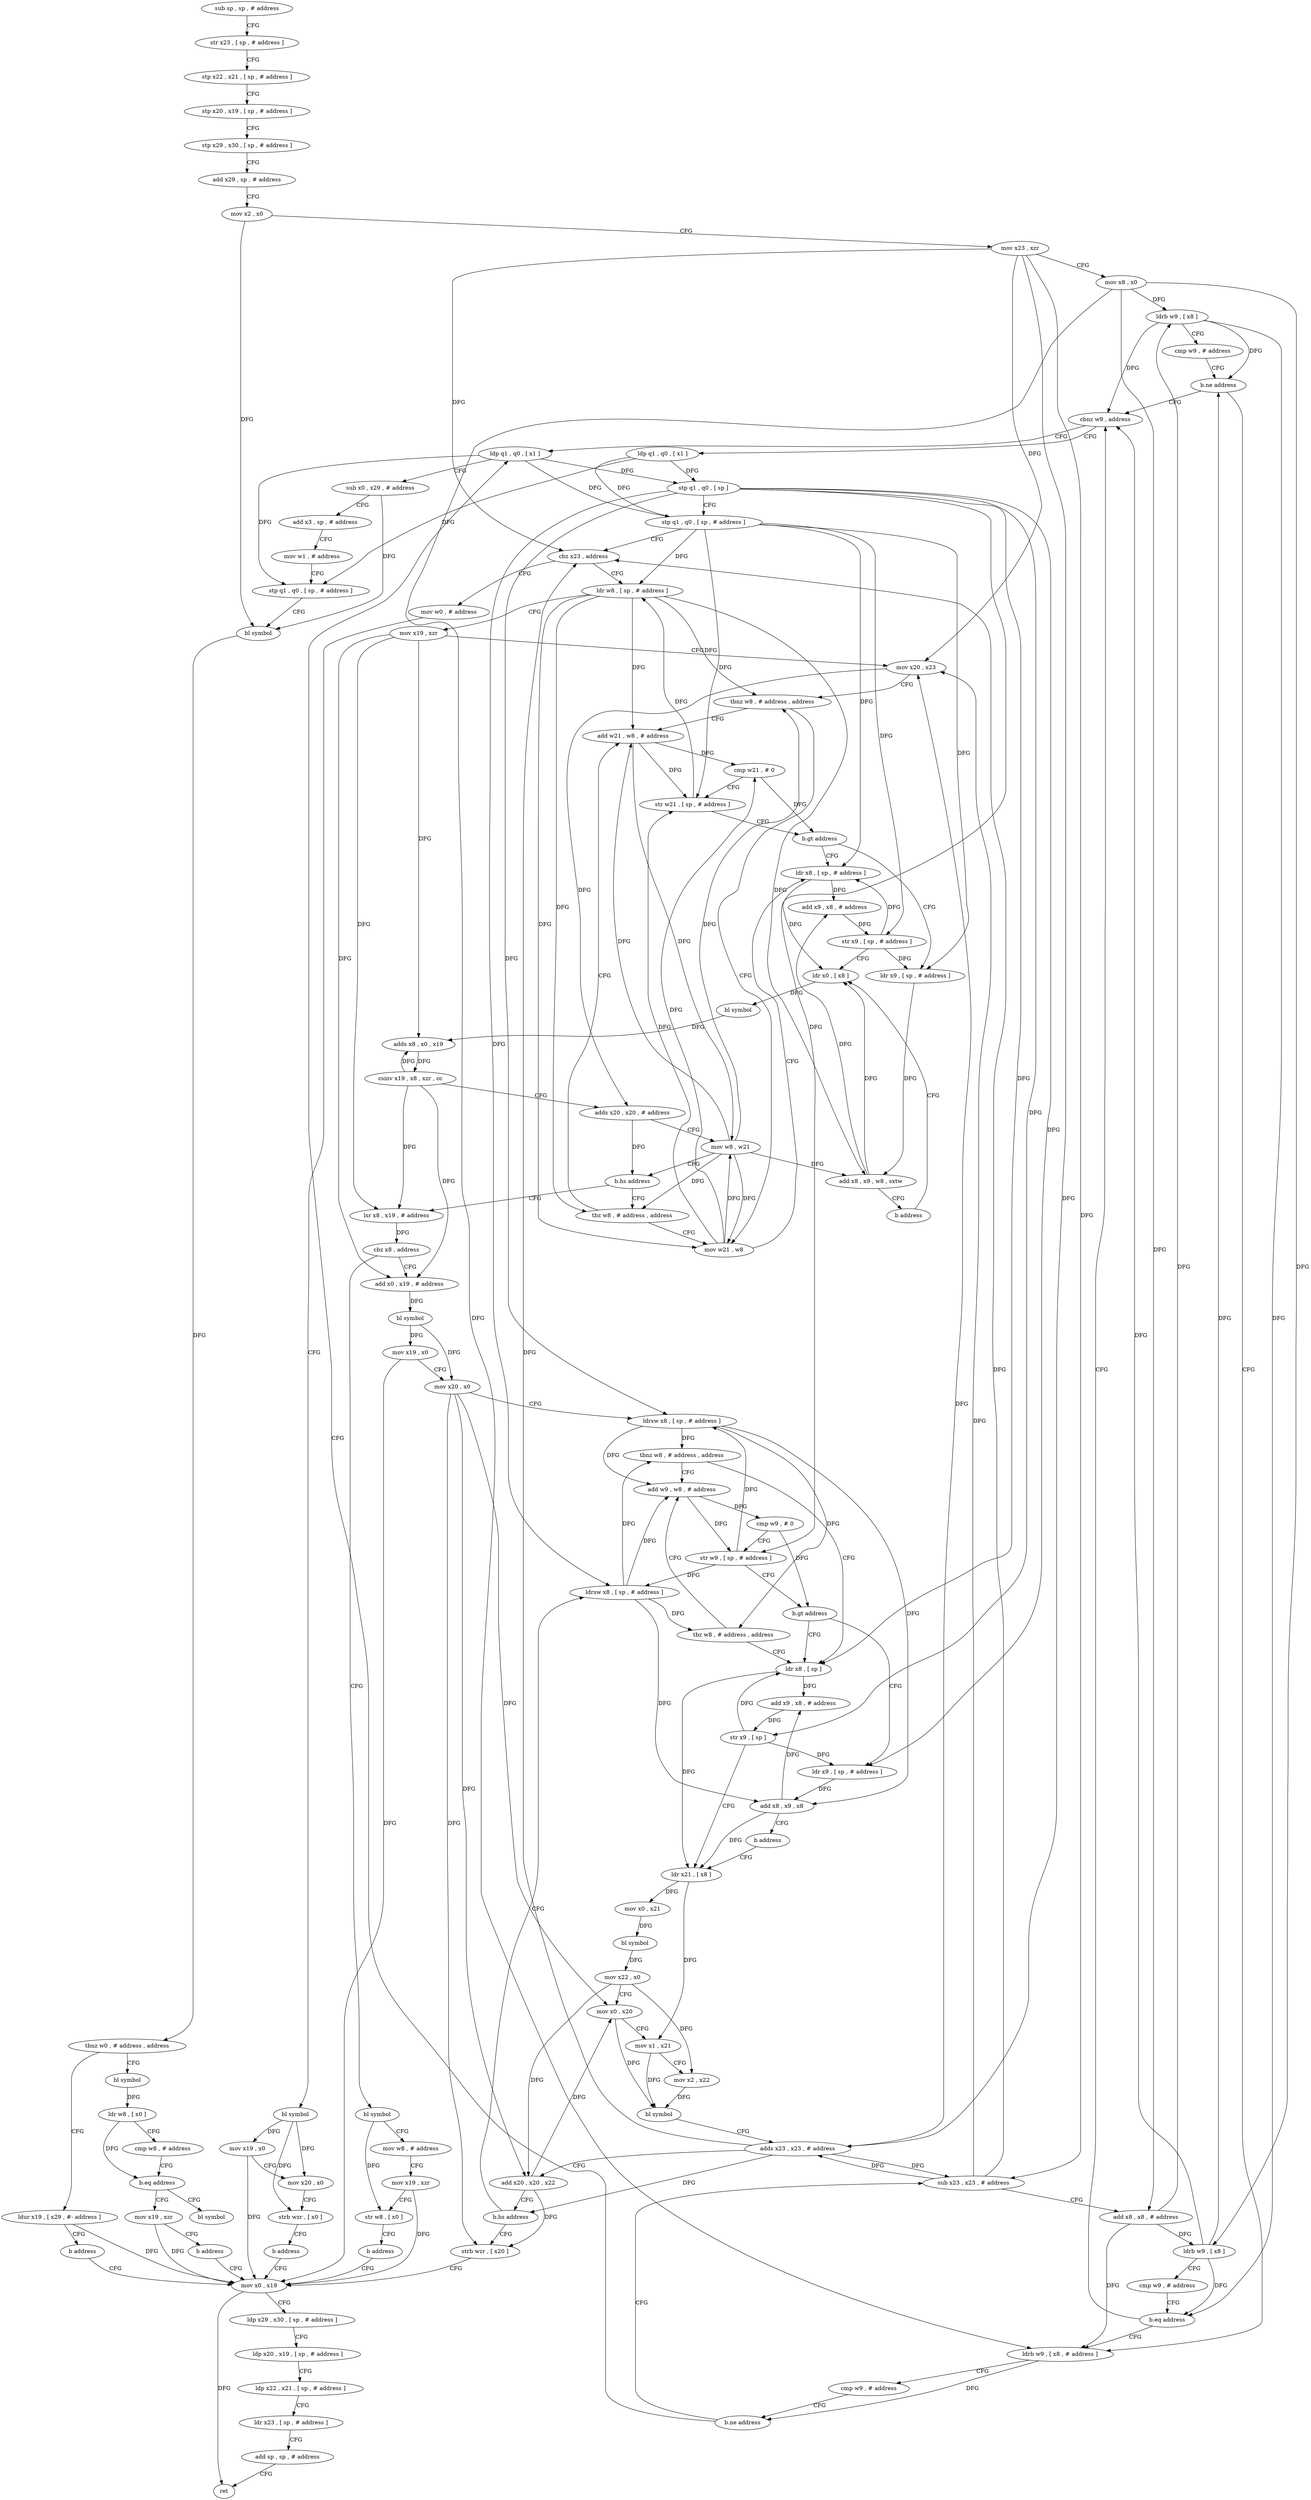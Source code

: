 digraph "func" {
"4218724" [label = "sub sp , sp , # address" ]
"4218728" [label = "str x23 , [ sp , # address ]" ]
"4218732" [label = "stp x22 , x21 , [ sp , # address ]" ]
"4218736" [label = "stp x20 , x19 , [ sp , # address ]" ]
"4218740" [label = "stp x29 , x30 , [ sp , # address ]" ]
"4218744" [label = "add x29 , sp , # address" ]
"4218748" [label = "mov x2 , x0" ]
"4218752" [label = "mov x23 , xzr" ]
"4218756" [label = "mov x8 , x0" ]
"4218760" [label = "ldrb w9 , [ x8 ]" ]
"4218764" [label = "cmp w9 , # address" ]
"4218768" [label = "b.ne address" ]
"4218804" [label = "cbnz w9 , address" ]
"4218772" [label = "ldrb w9 , [ x8 , # address ]" ]
"4218916" [label = "ldp q1 , q0 , [ x1 ]" ]
"4218808" [label = "ldp q1 , q0 , [ x1 ]" ]
"4218776" [label = "cmp w9 , # address" ]
"4218780" [label = "b.ne address" ]
"4218784" [label = "sub x23 , x23 , # address" ]
"4218920" [label = "sub x0 , x29 , # address" ]
"4218924" [label = "add x3 , sp , # address" ]
"4218928" [label = "mov w1 , # address" ]
"4218932" [label = "stp q1 , q0 , [ sp , # address ]" ]
"4218936" [label = "bl symbol" ]
"4218940" [label = "tbnz w0 , # address , address" ]
"4218952" [label = "bl symbol" ]
"4218944" [label = "ldur x19 , [ x29 , #- address ]" ]
"4218812" [label = "stp q1 , q0 , [ sp ]" ]
"4218816" [label = "stp q1 , q0 , [ sp , # address ]" ]
"4218820" [label = "cbz x23 , address" ]
"4219004" [label = "mov w0 , # address" ]
"4218824" [label = "ldr w8 , [ sp , # address ]" ]
"4218788" [label = "add x8 , x8 , # address" ]
"4218792" [label = "ldrb w9 , [ x8 ]" ]
"4218796" [label = "cmp w9 , # address" ]
"4218800" [label = "b.eq address" ]
"4218956" [label = "ldr w8 , [ x0 ]" ]
"4218960" [label = "cmp w8 , # address" ]
"4218964" [label = "b.eq address" ]
"4219176" [label = "bl symbol" ]
"4218968" [label = "mov x19 , xzr" ]
"4218948" [label = "b address" ]
"4219148" [label = "mov x0 , x19" ]
"4219008" [label = "bl symbol" ]
"4219012" [label = "mov x19 , x0" ]
"4219016" [label = "mov x20 , x0" ]
"4219020" [label = "strb wzr , [ x0 ]" ]
"4219024" [label = "b address" ]
"4218828" [label = "mov x19 , xzr" ]
"4218832" [label = "mov x20 , x23" ]
"4218836" [label = "tbnz w8 , # address , address" ]
"4218888" [label = "add w21 , w8 , # address" ]
"4218840" [label = "mov w21 , w8" ]
"4218972" [label = "b address" ]
"4219152" [label = "ldp x29 , x30 , [ sp , # address ]" ]
"4219156" [label = "ldp x20 , x19 , [ sp , # address ]" ]
"4219160" [label = "ldp x22 , x21 , [ sp , # address ]" ]
"4219164" [label = "ldr x23 , [ sp , # address ]" ]
"4219168" [label = "add sp , sp , # address" ]
"4219172" [label = "ret" ]
"4218892" [label = "cmp w21 , # 0" ]
"4218896" [label = "str w21 , [ sp , # address ]" ]
"4218900" [label = "b.gt address" ]
"4218844" [label = "ldr x8 , [ sp , # address ]" ]
"4218904" [label = "ldr x9 , [ sp , # address ]" ]
"4218848" [label = "add x9 , x8 , # address" ]
"4218852" [label = "str x9 , [ sp , # address ]" ]
"4218856" [label = "ldr x0 , [ x8 ]" ]
"4218908" [label = "add x8 , x9 , w8 , sxtw" ]
"4218912" [label = "b address" ]
"4218976" [label = "lsr x8 , x19 , # address" ]
"4218980" [label = "cbz x8 , address" ]
"4219028" [label = "add x0 , x19 , # address" ]
"4218984" [label = "bl symbol" ]
"4218884" [label = "tbz w8 , # address , address" ]
"4218860" [label = "bl symbol" ]
"4218864" [label = "adds x8 , x0 , x19" ]
"4218868" [label = "csinv x19 , x8 , xzr , cc" ]
"4218872" [label = "adds x20 , x20 , # address" ]
"4218876" [label = "mov w8 , w21" ]
"4218880" [label = "b.hs address" ]
"4219032" [label = "bl symbol" ]
"4219036" [label = "mov x19 , x0" ]
"4219040" [label = "mov x20 , x0" ]
"4219044" [label = "ldrsw x8 , [ sp , # address ]" ]
"4219048" [label = "tbnz w8 , # address , address" ]
"4219116" [label = "add w9 , w8 , # address" ]
"4219052" [label = "ldr x8 , [ sp ]" ]
"4218988" [label = "mov w8 , # address" ]
"4218992" [label = "mov x19 , xzr" ]
"4218996" [label = "str w8 , [ x0 ]" ]
"4219000" [label = "b address" ]
"4219120" [label = "cmp w9 , # 0" ]
"4219124" [label = "str w9 , [ sp , # address ]" ]
"4219128" [label = "b.gt address" ]
"4219132" [label = "ldr x9 , [ sp , # address ]" ]
"4219056" [label = "add x9 , x8 , # address" ]
"4219060" [label = "str x9 , [ sp ]" ]
"4219064" [label = "ldr x21 , [ x8 ]" ]
"4219136" [label = "add x8 , x9 , x8" ]
"4219140" [label = "b address" ]
"4219144" [label = "strb wzr , [ x20 ]" ]
"4219108" [label = "ldrsw x8 , [ sp , # address ]" ]
"4219112" [label = "tbz w8 , # address , address" ]
"4219068" [label = "mov x0 , x21" ]
"4219072" [label = "bl symbol" ]
"4219076" [label = "mov x22 , x0" ]
"4219080" [label = "mov x0 , x20" ]
"4219084" [label = "mov x1 , x21" ]
"4219088" [label = "mov x2 , x22" ]
"4219092" [label = "bl symbol" ]
"4219096" [label = "adds x23 , x23 , # address" ]
"4219100" [label = "add x20 , x20 , x22" ]
"4219104" [label = "b.hs address" ]
"4218724" -> "4218728" [ label = "CFG" ]
"4218728" -> "4218732" [ label = "CFG" ]
"4218732" -> "4218736" [ label = "CFG" ]
"4218736" -> "4218740" [ label = "CFG" ]
"4218740" -> "4218744" [ label = "CFG" ]
"4218744" -> "4218748" [ label = "CFG" ]
"4218748" -> "4218752" [ label = "CFG" ]
"4218748" -> "4218936" [ label = "DFG" ]
"4218752" -> "4218756" [ label = "CFG" ]
"4218752" -> "4218820" [ label = "DFG" ]
"4218752" -> "4218784" [ label = "DFG" ]
"4218752" -> "4218832" [ label = "DFG" ]
"4218752" -> "4219096" [ label = "DFG" ]
"4218756" -> "4218760" [ label = "DFG" ]
"4218756" -> "4218772" [ label = "DFG" ]
"4218756" -> "4218788" [ label = "DFG" ]
"4218756" -> "4218792" [ label = "DFG" ]
"4218760" -> "4218764" [ label = "CFG" ]
"4218760" -> "4218768" [ label = "DFG" ]
"4218760" -> "4218804" [ label = "DFG" ]
"4218760" -> "4218800" [ label = "DFG" ]
"4218764" -> "4218768" [ label = "CFG" ]
"4218768" -> "4218804" [ label = "CFG" ]
"4218768" -> "4218772" [ label = "CFG" ]
"4218804" -> "4218916" [ label = "CFG" ]
"4218804" -> "4218808" [ label = "CFG" ]
"4218772" -> "4218776" [ label = "CFG" ]
"4218772" -> "4218780" [ label = "DFG" ]
"4218916" -> "4218920" [ label = "CFG" ]
"4218916" -> "4218932" [ label = "DFG" ]
"4218916" -> "4218812" [ label = "DFG" ]
"4218916" -> "4218816" [ label = "DFG" ]
"4218808" -> "4218812" [ label = "DFG" ]
"4218808" -> "4218932" [ label = "DFG" ]
"4218808" -> "4218816" [ label = "DFG" ]
"4218776" -> "4218780" [ label = "CFG" ]
"4218780" -> "4218916" [ label = "CFG" ]
"4218780" -> "4218784" [ label = "CFG" ]
"4218784" -> "4218788" [ label = "CFG" ]
"4218784" -> "4218820" [ label = "DFG" ]
"4218784" -> "4218832" [ label = "DFG" ]
"4218784" -> "4219096" [ label = "DFG" ]
"4218920" -> "4218924" [ label = "CFG" ]
"4218920" -> "4218936" [ label = "DFG" ]
"4218924" -> "4218928" [ label = "CFG" ]
"4218928" -> "4218932" [ label = "CFG" ]
"4218932" -> "4218936" [ label = "CFG" ]
"4218936" -> "4218940" [ label = "DFG" ]
"4218940" -> "4218952" [ label = "CFG" ]
"4218940" -> "4218944" [ label = "CFG" ]
"4218952" -> "4218956" [ label = "DFG" ]
"4218944" -> "4218948" [ label = "CFG" ]
"4218944" -> "4219148" [ label = "DFG" ]
"4218812" -> "4218816" [ label = "CFG" ]
"4218812" -> "4219052" [ label = "DFG" ]
"4218812" -> "4219060" [ label = "DFG" ]
"4218812" -> "4219132" [ label = "DFG" ]
"4218812" -> "4219044" [ label = "DFG" ]
"4218812" -> "4219124" [ label = "DFG" ]
"4218812" -> "4219108" [ label = "DFG" ]
"4218816" -> "4218820" [ label = "CFG" ]
"4218816" -> "4218844" [ label = "DFG" ]
"4218816" -> "4218852" [ label = "DFG" ]
"4218816" -> "4218904" [ label = "DFG" ]
"4218816" -> "4218824" [ label = "DFG" ]
"4218816" -> "4218896" [ label = "DFG" ]
"4218820" -> "4219004" [ label = "CFG" ]
"4218820" -> "4218824" [ label = "CFG" ]
"4219004" -> "4219008" [ label = "CFG" ]
"4218824" -> "4218828" [ label = "CFG" ]
"4218824" -> "4218836" [ label = "DFG" ]
"4218824" -> "4218888" [ label = "DFG" ]
"4218824" -> "4218840" [ label = "DFG" ]
"4218824" -> "4218908" [ label = "DFG" ]
"4218824" -> "4218884" [ label = "DFG" ]
"4218788" -> "4218792" [ label = "DFG" ]
"4218788" -> "4218760" [ label = "DFG" ]
"4218788" -> "4218772" [ label = "DFG" ]
"4218792" -> "4218796" [ label = "CFG" ]
"4218792" -> "4218768" [ label = "DFG" ]
"4218792" -> "4218804" [ label = "DFG" ]
"4218792" -> "4218800" [ label = "DFG" ]
"4218796" -> "4218800" [ label = "CFG" ]
"4218800" -> "4218772" [ label = "CFG" ]
"4218800" -> "4218804" [ label = "CFG" ]
"4218956" -> "4218960" [ label = "CFG" ]
"4218956" -> "4218964" [ label = "DFG" ]
"4218960" -> "4218964" [ label = "CFG" ]
"4218964" -> "4219176" [ label = "CFG" ]
"4218964" -> "4218968" [ label = "CFG" ]
"4218968" -> "4218972" [ label = "CFG" ]
"4218968" -> "4219148" [ label = "DFG" ]
"4218948" -> "4219148" [ label = "CFG" ]
"4219148" -> "4219152" [ label = "CFG" ]
"4219148" -> "4219172" [ label = "DFG" ]
"4219008" -> "4219012" [ label = "DFG" ]
"4219008" -> "4219016" [ label = "DFG" ]
"4219008" -> "4219020" [ label = "DFG" ]
"4219012" -> "4219016" [ label = "CFG" ]
"4219012" -> "4219148" [ label = "DFG" ]
"4219016" -> "4219020" [ label = "CFG" ]
"4219020" -> "4219024" [ label = "CFG" ]
"4219024" -> "4219148" [ label = "CFG" ]
"4218828" -> "4218832" [ label = "CFG" ]
"4218828" -> "4218864" [ label = "DFG" ]
"4218828" -> "4218976" [ label = "DFG" ]
"4218828" -> "4219028" [ label = "DFG" ]
"4218832" -> "4218836" [ label = "CFG" ]
"4218832" -> "4218872" [ label = "DFG" ]
"4218836" -> "4218888" [ label = "CFG" ]
"4218836" -> "4218840" [ label = "CFG" ]
"4218888" -> "4218892" [ label = "DFG" ]
"4218888" -> "4218896" [ label = "DFG" ]
"4218888" -> "4218876" [ label = "DFG" ]
"4218840" -> "4218844" [ label = "CFG" ]
"4218840" -> "4218892" [ label = "DFG" ]
"4218840" -> "4218896" [ label = "DFG" ]
"4218840" -> "4218876" [ label = "DFG" ]
"4218972" -> "4219148" [ label = "CFG" ]
"4219152" -> "4219156" [ label = "CFG" ]
"4219156" -> "4219160" [ label = "CFG" ]
"4219160" -> "4219164" [ label = "CFG" ]
"4219164" -> "4219168" [ label = "CFG" ]
"4219168" -> "4219172" [ label = "CFG" ]
"4218892" -> "4218896" [ label = "CFG" ]
"4218892" -> "4218900" [ label = "DFG" ]
"4218896" -> "4218900" [ label = "CFG" ]
"4218896" -> "4218824" [ label = "DFG" ]
"4218900" -> "4218844" [ label = "CFG" ]
"4218900" -> "4218904" [ label = "CFG" ]
"4218844" -> "4218848" [ label = "DFG" ]
"4218844" -> "4218856" [ label = "DFG" ]
"4218904" -> "4218908" [ label = "DFG" ]
"4218848" -> "4218852" [ label = "DFG" ]
"4218852" -> "4218856" [ label = "CFG" ]
"4218852" -> "4218844" [ label = "DFG" ]
"4218852" -> "4218904" [ label = "DFG" ]
"4218856" -> "4218860" [ label = "DFG" ]
"4218908" -> "4218912" [ label = "CFG" ]
"4218908" -> "4218848" [ label = "DFG" ]
"4218908" -> "4218856" [ label = "DFG" ]
"4218912" -> "4218856" [ label = "CFG" ]
"4218976" -> "4218980" [ label = "DFG" ]
"4218980" -> "4219028" [ label = "CFG" ]
"4218980" -> "4218984" [ label = "CFG" ]
"4219028" -> "4219032" [ label = "DFG" ]
"4218984" -> "4218988" [ label = "CFG" ]
"4218984" -> "4218996" [ label = "DFG" ]
"4218884" -> "4218840" [ label = "CFG" ]
"4218884" -> "4218888" [ label = "CFG" ]
"4218860" -> "4218864" [ label = "DFG" ]
"4218864" -> "4218868" [ label = "DFG" ]
"4218868" -> "4218872" [ label = "CFG" ]
"4218868" -> "4218864" [ label = "DFG" ]
"4218868" -> "4218976" [ label = "DFG" ]
"4218868" -> "4219028" [ label = "DFG" ]
"4218872" -> "4218876" [ label = "CFG" ]
"4218872" -> "4218880" [ label = "DFG" ]
"4218876" -> "4218880" [ label = "CFG" ]
"4218876" -> "4218836" [ label = "DFG" ]
"4218876" -> "4218888" [ label = "DFG" ]
"4218876" -> "4218840" [ label = "DFG" ]
"4218876" -> "4218908" [ label = "DFG" ]
"4218876" -> "4218884" [ label = "DFG" ]
"4218880" -> "4218976" [ label = "CFG" ]
"4218880" -> "4218884" [ label = "CFG" ]
"4219032" -> "4219036" [ label = "DFG" ]
"4219032" -> "4219040" [ label = "DFG" ]
"4219036" -> "4219040" [ label = "CFG" ]
"4219036" -> "4219148" [ label = "DFG" ]
"4219040" -> "4219044" [ label = "CFG" ]
"4219040" -> "4219080" [ label = "DFG" ]
"4219040" -> "4219100" [ label = "DFG" ]
"4219040" -> "4219144" [ label = "DFG" ]
"4219044" -> "4219048" [ label = "DFG" ]
"4219044" -> "4219116" [ label = "DFG" ]
"4219044" -> "4219136" [ label = "DFG" ]
"4219044" -> "4219112" [ label = "DFG" ]
"4219048" -> "4219116" [ label = "CFG" ]
"4219048" -> "4219052" [ label = "CFG" ]
"4219116" -> "4219120" [ label = "DFG" ]
"4219116" -> "4219124" [ label = "DFG" ]
"4219052" -> "4219056" [ label = "DFG" ]
"4219052" -> "4219064" [ label = "DFG" ]
"4218988" -> "4218992" [ label = "CFG" ]
"4218992" -> "4218996" [ label = "CFG" ]
"4218992" -> "4219148" [ label = "DFG" ]
"4218996" -> "4219000" [ label = "CFG" ]
"4219000" -> "4219148" [ label = "CFG" ]
"4219120" -> "4219124" [ label = "CFG" ]
"4219120" -> "4219128" [ label = "DFG" ]
"4219124" -> "4219128" [ label = "CFG" ]
"4219124" -> "4219044" [ label = "DFG" ]
"4219124" -> "4219108" [ label = "DFG" ]
"4219128" -> "4219052" [ label = "CFG" ]
"4219128" -> "4219132" [ label = "CFG" ]
"4219132" -> "4219136" [ label = "DFG" ]
"4219056" -> "4219060" [ label = "DFG" ]
"4219060" -> "4219064" [ label = "CFG" ]
"4219060" -> "4219052" [ label = "DFG" ]
"4219060" -> "4219132" [ label = "DFG" ]
"4219064" -> "4219068" [ label = "DFG" ]
"4219064" -> "4219084" [ label = "DFG" ]
"4219136" -> "4219140" [ label = "CFG" ]
"4219136" -> "4219056" [ label = "DFG" ]
"4219136" -> "4219064" [ label = "DFG" ]
"4219140" -> "4219064" [ label = "CFG" ]
"4219144" -> "4219148" [ label = "CFG" ]
"4219108" -> "4219112" [ label = "DFG" ]
"4219108" -> "4219048" [ label = "DFG" ]
"4219108" -> "4219116" [ label = "DFG" ]
"4219108" -> "4219136" [ label = "DFG" ]
"4219112" -> "4219052" [ label = "CFG" ]
"4219112" -> "4219116" [ label = "CFG" ]
"4219068" -> "4219072" [ label = "DFG" ]
"4219072" -> "4219076" [ label = "DFG" ]
"4219076" -> "4219080" [ label = "CFG" ]
"4219076" -> "4219088" [ label = "DFG" ]
"4219076" -> "4219100" [ label = "DFG" ]
"4219080" -> "4219084" [ label = "CFG" ]
"4219080" -> "4219092" [ label = "DFG" ]
"4219084" -> "4219088" [ label = "CFG" ]
"4219084" -> "4219092" [ label = "DFG" ]
"4219088" -> "4219092" [ label = "DFG" ]
"4219092" -> "4219096" [ label = "CFG" ]
"4219096" -> "4219100" [ label = "CFG" ]
"4219096" -> "4218820" [ label = "DFG" ]
"4219096" -> "4218784" [ label = "DFG" ]
"4219096" -> "4218832" [ label = "DFG" ]
"4219096" -> "4219104" [ label = "DFG" ]
"4219100" -> "4219104" [ label = "CFG" ]
"4219100" -> "4219080" [ label = "DFG" ]
"4219100" -> "4219144" [ label = "DFG" ]
"4219104" -> "4219144" [ label = "CFG" ]
"4219104" -> "4219108" [ label = "CFG" ]
}
